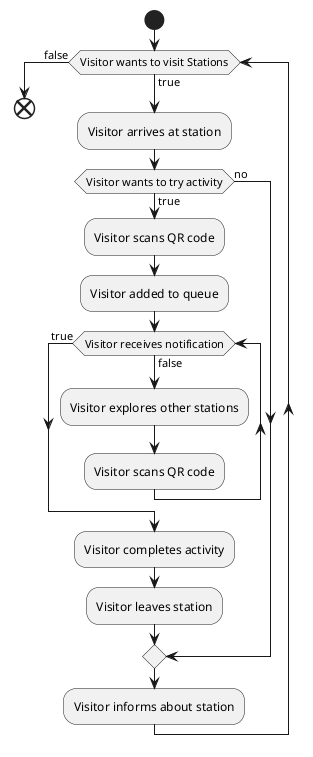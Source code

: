 @startuml

start
while (Visitor wants to visit Stations) is (true)

    :Visitor arrives at station;

    if(Visitor wants to try activity) then (true)
        :Visitor scans QR code;
        :Visitor added to queue;

        while (Visitor receives notification) is (false)
            :Visitor explores other stations;
            :Visitor scans QR code;
        endwhile (true)

        :Visitor completes activity;
        :Visitor leaves station;

    else (no)
    endif

    :Visitor informs about station;

endwhile (false)
end
@enduml
